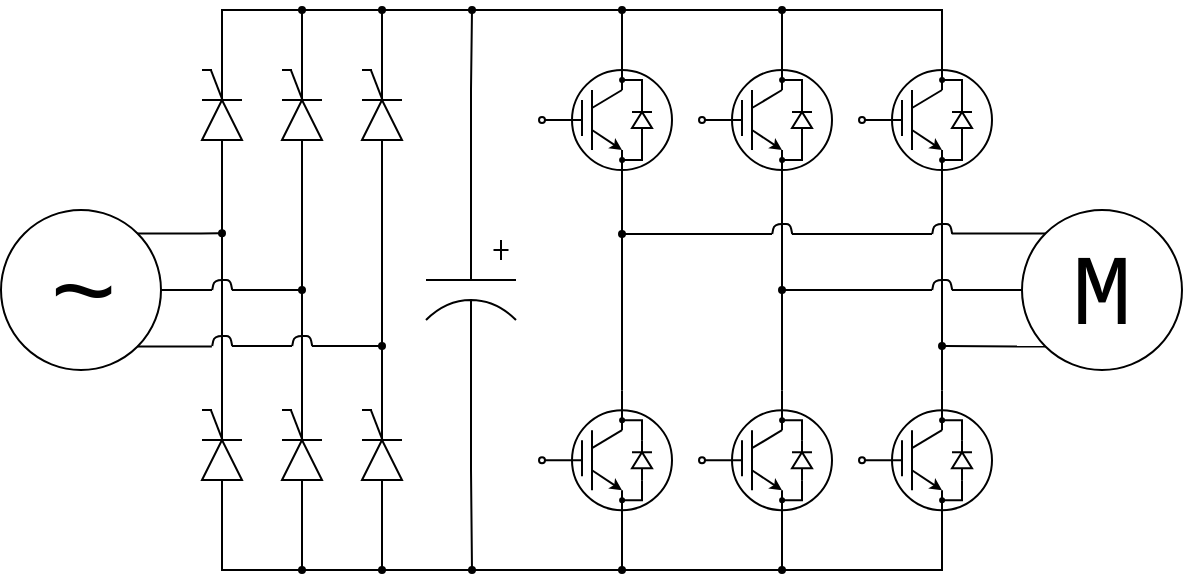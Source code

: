 <mxfile version="10.6.8" type="github"><diagram id="Poc47pYieSkaDkNw2FNX" name="Page-1"><mxGraphModel dx="1394" dy="781" grid="1" gridSize="5" guides="1" tooltips="1" connect="1" arrows="1" fold="1" page="1" pageScale="1" pageWidth="827" pageHeight="1169" math="0" shadow="0"><root><mxCell id="0"/><mxCell id="1" parent="0"/><mxCell id="W9D-Zhkd5cadLRXx7c5U-94" style="edgeStyle=orthogonalEdgeStyle;rounded=0;orthogonalLoop=1;jettySize=auto;html=1;exitX=1;exitY=0.5;exitDx=0;exitDy=0;fontSize=56;endArrow=none;endFill=0;exitPerimeter=0;" parent="1" source="W9D-Zhkd5cadLRXx7c5U-78" edge="1"><mxGeometry relative="1" as="geometry"><mxPoint x="480" y="220" as="targetPoint"/><Array as="points"><mxPoint x="120" y="200"/><mxPoint x="480" y="200"/></Array></mxGeometry></mxCell><mxCell id="W9D-Zhkd5cadLRXx7c5U-95" style="edgeStyle=orthogonalEdgeStyle;rounded=0;orthogonalLoop=1;jettySize=auto;html=1;exitX=0;exitY=0.5;exitDx=0;exitDy=0;endArrow=none;endFill=0;fontSize=56;exitPerimeter=0;" parent="1" source="W9D-Zhkd5cadLRXx7c5U-66" edge="1"><mxGeometry relative="1" as="geometry"><mxPoint x="480" y="460" as="targetPoint"/><Array as="points"><mxPoint x="120" y="480"/><mxPoint x="480" y="480"/></Array></mxGeometry></mxCell><mxCell id="W9D-Zhkd5cadLRXx7c5U-99" style="edgeStyle=orthogonalEdgeStyle;rounded=0;orthogonalLoop=1;jettySize=auto;html=1;exitX=1;exitY=0;exitDx=0;exitDy=0;endArrow=oval;endFill=1;fontSize=56;endSize=3;" parent="1" source="W9D-Zhkd5cadLRXx7c5U-19" edge="1"><mxGeometry relative="1" as="geometry"><mxPoint x="120" y="311.611" as="targetPoint"/></mxGeometry></mxCell><mxCell id="W9D-Zhkd5cadLRXx7c5U-100" style="edgeStyle=orthogonalEdgeStyle;rounded=0;orthogonalLoop=1;jettySize=auto;html=1;exitX=1;exitY=0.5;exitDx=0;exitDy=0;endArrow=none;endFill=0;fontSize=56;" parent="1" source="W9D-Zhkd5cadLRXx7c5U-19" edge="1"><mxGeometry relative="1" as="geometry"><mxPoint x="115" y="340" as="targetPoint"/></mxGeometry></mxCell><mxCell id="FnhtZTbunHc5TWVv3wBt-4" style="edgeStyle=orthogonalEdgeStyle;rounded=0;orthogonalLoop=1;jettySize=auto;html=1;exitX=1;exitY=1;exitDx=0;exitDy=0;endArrow=none;endFill=0;fontSize=56;" edge="1" parent="1" source="W9D-Zhkd5cadLRXx7c5U-19"><mxGeometry relative="1" as="geometry"><mxPoint x="114.95" y="368.307" as="targetPoint"/></mxGeometry></mxCell><mxCell id="W9D-Zhkd5cadLRXx7c5U-19" value="" style="ellipse;whiteSpace=wrap;html=1;aspect=fixed;fillColor=none;" parent="1" vertex="1"><mxGeometry x="9.5" y="300" width="80" height="80" as="geometry"/></mxCell><mxCell id="W9D-Zhkd5cadLRXx7c5U-65" value="" style="group;fillColor=none;direction=west;rotation=-90;" parent="1" vertex="1" connectable="0"><mxGeometry x="95" y="415" width="50" height="20" as="geometry"/></mxCell><mxCell id="W9D-Zhkd5cadLRXx7c5U-66" value="" style="pointerEvents=1;fillColor=#000000;verticalLabelPosition=bottom;shadow=0;dashed=0;align=center;fillColor=#ffffff;html=1;verticalAlign=top;strokeWidth=1;shape=mxgraph.electrical.diodes.diode;rotation=-90;" parent="W9D-Zhkd5cadLRXx7c5U-65" vertex="1"><mxGeometry width="50" height="20" as="geometry"/></mxCell><mxCell id="W9D-Zhkd5cadLRXx7c5U-67" value="" style="endArrow=none;html=1;exitX=0.707;exitY=0.506;exitDx=0;exitDy=0;exitPerimeter=0;entryX=0.993;entryY=0.228;entryDx=0;entryDy=0;entryPerimeter=0;" parent="W9D-Zhkd5cadLRXx7c5U-65" source="W9D-Zhkd5cadLRXx7c5U-66" target="W9D-Zhkd5cadLRXx7c5U-66" edge="1"><mxGeometry width="50" height="50" relative="1" as="geometry"><mxPoint x="18" y="-35" as="sourcePoint"/><mxPoint x="2" y="-60" as="targetPoint"/></mxGeometry></mxCell><mxCell id="W9D-Zhkd5cadLRXx7c5U-68" value="" style="endArrow=none;html=1;exitX=0.997;exitY=0.222;exitDx=0;exitDy=0;exitPerimeter=0;entryX=1;entryY=-0.044;entryDx=0;entryDy=0;entryPerimeter=0;" parent="W9D-Zhkd5cadLRXx7c5U-65" edge="1"><mxGeometry width="50" height="50" relative="1" as="geometry"><mxPoint x="20" y="-15" as="sourcePoint"/><mxPoint x="15" y="-15" as="targetPoint"/></mxGeometry></mxCell><mxCell id="W9D-Zhkd5cadLRXx7c5U-69" value="" style="group;fillColor=none;direction=west;rotation=-90;" parent="1" vertex="1" connectable="0"><mxGeometry x="135" y="415" width="50" height="20" as="geometry"/></mxCell><mxCell id="W9D-Zhkd5cadLRXx7c5U-70" value="" style="pointerEvents=1;fillColor=#000000;verticalLabelPosition=bottom;shadow=0;dashed=0;align=center;fillColor=#ffffff;html=1;verticalAlign=top;strokeWidth=1;shape=mxgraph.electrical.diodes.diode;rotation=-90;" parent="W9D-Zhkd5cadLRXx7c5U-69" vertex="1"><mxGeometry width="50" height="20" as="geometry"/></mxCell><mxCell id="W9D-Zhkd5cadLRXx7c5U-71" value="" style="endArrow=none;html=1;exitX=0.707;exitY=0.506;exitDx=0;exitDy=0;exitPerimeter=0;entryX=0.993;entryY=0.228;entryDx=0;entryDy=0;entryPerimeter=0;" parent="W9D-Zhkd5cadLRXx7c5U-69" source="W9D-Zhkd5cadLRXx7c5U-70" target="W9D-Zhkd5cadLRXx7c5U-70" edge="1"><mxGeometry width="50" height="50" relative="1" as="geometry"><mxPoint x="18" y="-35" as="sourcePoint"/><mxPoint x="2" y="-60" as="targetPoint"/></mxGeometry></mxCell><mxCell id="W9D-Zhkd5cadLRXx7c5U-72" value="" style="endArrow=none;html=1;exitX=0.997;exitY=0.222;exitDx=0;exitDy=0;exitPerimeter=0;entryX=1;entryY=-0.044;entryDx=0;entryDy=0;entryPerimeter=0;" parent="W9D-Zhkd5cadLRXx7c5U-69" edge="1"><mxGeometry width="50" height="50" relative="1" as="geometry"><mxPoint x="20" y="-15" as="sourcePoint"/><mxPoint x="15" y="-15" as="targetPoint"/></mxGeometry></mxCell><mxCell id="W9D-Zhkd5cadLRXx7c5U-73" value="" style="group;fillColor=none;direction=west;rotation=-90;" parent="1" vertex="1" connectable="0"><mxGeometry x="175" y="415" width="50" height="20" as="geometry"/></mxCell><mxCell id="W9D-Zhkd5cadLRXx7c5U-74" value="" style="pointerEvents=1;fillColor=#000000;verticalLabelPosition=bottom;shadow=0;dashed=0;align=center;fillColor=#ffffff;html=1;verticalAlign=top;strokeWidth=1;shape=mxgraph.electrical.diodes.diode;rotation=-90;" parent="W9D-Zhkd5cadLRXx7c5U-73" vertex="1"><mxGeometry width="50" height="20" as="geometry"/></mxCell><mxCell id="W9D-Zhkd5cadLRXx7c5U-75" value="" style="endArrow=none;html=1;exitX=0.707;exitY=0.506;exitDx=0;exitDy=0;exitPerimeter=0;entryX=0.993;entryY=0.228;entryDx=0;entryDy=0;entryPerimeter=0;" parent="W9D-Zhkd5cadLRXx7c5U-73" source="W9D-Zhkd5cadLRXx7c5U-74" target="W9D-Zhkd5cadLRXx7c5U-74" edge="1"><mxGeometry width="50" height="50" relative="1" as="geometry"><mxPoint x="18" y="-35" as="sourcePoint"/><mxPoint x="2" y="-60" as="targetPoint"/></mxGeometry></mxCell><mxCell id="W9D-Zhkd5cadLRXx7c5U-76" value="" style="endArrow=none;html=1;exitX=0.997;exitY=0.222;exitDx=0;exitDy=0;exitPerimeter=0;entryX=1;entryY=-0.044;entryDx=0;entryDy=0;entryPerimeter=0;" parent="W9D-Zhkd5cadLRXx7c5U-73" edge="1"><mxGeometry width="50" height="50" relative="1" as="geometry"><mxPoint x="20" y="-15" as="sourcePoint"/><mxPoint x="15" y="-15" as="targetPoint"/></mxGeometry></mxCell><mxCell id="W9D-Zhkd5cadLRXx7c5U-77" value="" style="group;fillColor=none;direction=west;rotation=-90;" parent="1" vertex="1" connectable="0"><mxGeometry x="95" y="245" width="50" height="20" as="geometry"/></mxCell><mxCell id="W9D-Zhkd5cadLRXx7c5U-78" value="" style="pointerEvents=1;fillColor=#000000;verticalLabelPosition=bottom;shadow=0;dashed=0;align=center;fillColor=#ffffff;html=1;verticalAlign=top;strokeWidth=1;shape=mxgraph.electrical.diodes.diode;rotation=-90;" parent="W9D-Zhkd5cadLRXx7c5U-77" vertex="1"><mxGeometry width="50" height="20" as="geometry"/></mxCell><mxCell id="W9D-Zhkd5cadLRXx7c5U-79" value="" style="endArrow=none;html=1;exitX=0.707;exitY=0.506;exitDx=0;exitDy=0;exitPerimeter=0;entryX=0.993;entryY=0.228;entryDx=0;entryDy=0;entryPerimeter=0;" parent="W9D-Zhkd5cadLRXx7c5U-77" source="W9D-Zhkd5cadLRXx7c5U-78" target="W9D-Zhkd5cadLRXx7c5U-78" edge="1"><mxGeometry width="50" height="50" relative="1" as="geometry"><mxPoint x="18" y="-35" as="sourcePoint"/><mxPoint x="2" y="-60" as="targetPoint"/></mxGeometry></mxCell><mxCell id="W9D-Zhkd5cadLRXx7c5U-80" value="" style="endArrow=none;html=1;exitX=0.997;exitY=0.222;exitDx=0;exitDy=0;exitPerimeter=0;entryX=1;entryY=-0.044;entryDx=0;entryDy=0;entryPerimeter=0;" parent="W9D-Zhkd5cadLRXx7c5U-77" edge="1"><mxGeometry width="50" height="50" relative="1" as="geometry"><mxPoint x="20" y="-15" as="sourcePoint"/><mxPoint x="15" y="-15" as="targetPoint"/></mxGeometry></mxCell><mxCell id="W9D-Zhkd5cadLRXx7c5U-81" value="" style="group;fillColor=none;direction=west;rotation=-90;" parent="1" vertex="1" connectable="0"><mxGeometry x="135" y="245" width="50" height="20" as="geometry"/></mxCell><mxCell id="W9D-Zhkd5cadLRXx7c5U-82" value="" style="pointerEvents=1;fillColor=#000000;verticalLabelPosition=bottom;shadow=0;dashed=0;align=center;fillColor=#ffffff;html=1;verticalAlign=top;strokeWidth=1;shape=mxgraph.electrical.diodes.diode;rotation=-90;" parent="W9D-Zhkd5cadLRXx7c5U-81" vertex="1"><mxGeometry width="50" height="20" as="geometry"/></mxCell><mxCell id="W9D-Zhkd5cadLRXx7c5U-83" value="" style="endArrow=none;html=1;exitX=0.707;exitY=0.506;exitDx=0;exitDy=0;exitPerimeter=0;entryX=0.993;entryY=0.228;entryDx=0;entryDy=0;entryPerimeter=0;" parent="W9D-Zhkd5cadLRXx7c5U-81" source="W9D-Zhkd5cadLRXx7c5U-82" target="W9D-Zhkd5cadLRXx7c5U-82" edge="1"><mxGeometry width="50" height="50" relative="1" as="geometry"><mxPoint x="18" y="-35" as="sourcePoint"/><mxPoint x="2" y="-60" as="targetPoint"/></mxGeometry></mxCell><mxCell id="W9D-Zhkd5cadLRXx7c5U-84" value="" style="endArrow=none;html=1;exitX=0.997;exitY=0.222;exitDx=0;exitDy=0;exitPerimeter=0;entryX=1;entryY=-0.044;entryDx=0;entryDy=0;entryPerimeter=0;" parent="W9D-Zhkd5cadLRXx7c5U-81" edge="1"><mxGeometry width="50" height="50" relative="1" as="geometry"><mxPoint x="20" y="-15" as="sourcePoint"/><mxPoint x="15" y="-15" as="targetPoint"/></mxGeometry></mxCell><mxCell id="W9D-Zhkd5cadLRXx7c5U-85" value="" style="group;fillColor=none;direction=west;rotation=-90;" parent="1" vertex="1" connectable="0"><mxGeometry x="175" y="245" width="50" height="20" as="geometry"/></mxCell><mxCell id="W9D-Zhkd5cadLRXx7c5U-86" value="" style="pointerEvents=1;fillColor=#000000;verticalLabelPosition=bottom;shadow=0;dashed=0;align=center;fillColor=#ffffff;html=1;verticalAlign=top;strokeWidth=1;shape=mxgraph.electrical.diodes.diode;rotation=-90;" parent="W9D-Zhkd5cadLRXx7c5U-85" vertex="1"><mxGeometry width="50" height="20" as="geometry"/></mxCell><mxCell id="W9D-Zhkd5cadLRXx7c5U-87" value="" style="endArrow=none;html=1;exitX=0.707;exitY=0.506;exitDx=0;exitDy=0;exitPerimeter=0;entryX=0.993;entryY=0.228;entryDx=0;entryDy=0;entryPerimeter=0;" parent="W9D-Zhkd5cadLRXx7c5U-85" source="W9D-Zhkd5cadLRXx7c5U-86" target="W9D-Zhkd5cadLRXx7c5U-86" edge="1"><mxGeometry width="50" height="50" relative="1" as="geometry"><mxPoint x="18" y="-35" as="sourcePoint"/><mxPoint x="2" y="-60" as="targetPoint"/></mxGeometry></mxCell><mxCell id="W9D-Zhkd5cadLRXx7c5U-88" value="" style="endArrow=none;html=1;exitX=0.997;exitY=0.222;exitDx=0;exitDy=0;exitPerimeter=0;entryX=1;entryY=-0.044;entryDx=0;entryDy=0;entryPerimeter=0;" parent="W9D-Zhkd5cadLRXx7c5U-85" edge="1"><mxGeometry width="50" height="50" relative="1" as="geometry"><mxPoint x="20" y="-15" as="sourcePoint"/><mxPoint x="15" y="-15" as="targetPoint"/></mxGeometry></mxCell><mxCell id="W9D-Zhkd5cadLRXx7c5U-89" value="&lt;div style=&quot;font-size: 56px;&quot;&gt;&lt;div style=&quot;font-size: 56px;&quot; align=&quot;center&quot;&gt;&lt;font style=&quot;font-size: 56px;&quot; face=&quot;Courier New&quot;&gt;~&lt;br style=&quot;font-size: 56px;&quot;&gt;&lt;/font&gt;&lt;/div&gt;&lt;font style=&quot;font-size: 56px;&quot; face=&quot;Courier New&quot;&gt;&lt;/font&gt;&lt;/div&gt;" style="text;html=1;resizable=0;points=[];autosize=1;align=left;verticalAlign=top;spacingTop=-4;fontSize=56;" parent="1" vertex="1"><mxGeometry x="31.5" y="303" width="30" height="20" as="geometry"/></mxCell><mxCell id="W9D-Zhkd5cadLRXx7c5U-96" style="edgeStyle=orthogonalEdgeStyle;rounded=0;orthogonalLoop=1;jettySize=auto;html=1;exitX=0;exitY=0.5;exitDx=0;exitDy=0;exitPerimeter=0;entryX=1;entryY=0.5;entryDx=0;entryDy=0;entryPerimeter=0;endArrow=none;endFill=0;fontSize=56;" parent="1" source="W9D-Zhkd5cadLRXx7c5U-78" target="W9D-Zhkd5cadLRXx7c5U-66" edge="1"><mxGeometry relative="1" as="geometry"/></mxCell><mxCell id="W9D-Zhkd5cadLRXx7c5U-97" style="edgeStyle=orthogonalEdgeStyle;rounded=0;orthogonalLoop=1;jettySize=auto;html=1;exitX=0;exitY=0.5;exitDx=0;exitDy=0;exitPerimeter=0;entryX=1;entryY=0.5;entryDx=0;entryDy=0;entryPerimeter=0;endArrow=none;endFill=0;fontSize=56;" parent="1" source="W9D-Zhkd5cadLRXx7c5U-82" target="W9D-Zhkd5cadLRXx7c5U-70" edge="1"><mxGeometry relative="1" as="geometry"/></mxCell><mxCell id="W9D-Zhkd5cadLRXx7c5U-98" style="edgeStyle=orthogonalEdgeStyle;rounded=0;orthogonalLoop=1;jettySize=auto;html=1;exitX=0;exitY=0.5;exitDx=0;exitDy=0;exitPerimeter=0;entryX=1;entryY=0.5;entryDx=0;entryDy=0;entryPerimeter=0;endArrow=none;endFill=0;fontSize=56;" parent="1" source="W9D-Zhkd5cadLRXx7c5U-86" target="W9D-Zhkd5cadLRXx7c5U-74" edge="1"><mxGeometry relative="1" as="geometry"/></mxCell><mxCell id="FnhtZTbunHc5TWVv3wBt-1" value="" style="endArrow=none;html=1;" edge="1" parent="1"><mxGeometry width="50" height="50" relative="1" as="geometry"><mxPoint x="115.106" y="340" as="sourcePoint"/><mxPoint x="125.106" y="340" as="targetPoint"/><Array as="points"><mxPoint x="116.106" y="335"/><mxPoint x="124.106" y="335"/></Array></mxGeometry></mxCell><mxCell id="FnhtZTbunHc5TWVv3wBt-2" value="" style="endArrow=none;html=1;" edge="1" parent="1"><mxGeometry width="50" height="50" relative="1" as="geometry"><mxPoint x="115.106" y="368" as="sourcePoint"/><mxPoint x="125.106" y="368" as="targetPoint"/><Array as="points"><mxPoint x="116.106" y="363"/><mxPoint x="124.106" y="363"/></Array></mxGeometry></mxCell><mxCell id="FnhtZTbunHc5TWVv3wBt-3" value="" style="endArrow=none;html=1;" edge="1" parent="1"><mxGeometry width="50" height="50" relative="1" as="geometry"><mxPoint x="155.106" y="368" as="sourcePoint"/><mxPoint x="165.106" y="368" as="targetPoint"/><Array as="points"><mxPoint x="156.106" y="363"/><mxPoint x="164.106" y="363"/></Array></mxGeometry></mxCell><mxCell id="FnhtZTbunHc5TWVv3wBt-5" value="" style="endArrow=oval;html=1;fontSize=56;endFill=1;endSize=3;" edge="1" parent="1"><mxGeometry width="50" height="50" relative="1" as="geometry"><mxPoint x="125" y="340" as="sourcePoint"/><mxPoint x="160" y="340" as="targetPoint"/></mxGeometry></mxCell><mxCell id="FnhtZTbunHc5TWVv3wBt-6" value="" style="endArrow=oval;html=1;fontSize=56;endFill=1;endSize=3;" edge="1" parent="1"><mxGeometry width="50" height="50" relative="1" as="geometry"><mxPoint x="165" y="368" as="sourcePoint"/><mxPoint x="200" y="368" as="targetPoint"/></mxGeometry></mxCell><mxCell id="FnhtZTbunHc5TWVv3wBt-7" value="" style="endArrow=none;html=1;fontSize=56;" edge="1" parent="1"><mxGeometry width="50" height="50" relative="1" as="geometry"><mxPoint x="125" y="368" as="sourcePoint"/><mxPoint x="155" y="368" as="targetPoint"/></mxGeometry></mxCell><mxCell id="FnhtZTbunHc5TWVv3wBt-8" style="edgeStyle=orthogonalEdgeStyle;rounded=0;orthogonalLoop=1;jettySize=auto;html=1;exitX=0;exitY=0.5;exitDx=0;exitDy=0;exitPerimeter=0;endArrow=oval;endFill=1;endSize=3;fontSize=56;" edge="1" parent="1" source="W9D-Zhkd5cadLRXx7c5U-70"><mxGeometry relative="1" as="geometry"><mxPoint x="160" y="479.968" as="targetPoint"/></mxGeometry></mxCell><mxCell id="FnhtZTbunHc5TWVv3wBt-9" style="edgeStyle=orthogonalEdgeStyle;rounded=0;orthogonalLoop=1;jettySize=auto;html=1;exitX=0;exitY=0.5;exitDx=0;exitDy=0;exitPerimeter=0;endArrow=oval;endFill=1;endSize=3;fontSize=56;" edge="1" parent="1" source="W9D-Zhkd5cadLRXx7c5U-74"><mxGeometry relative="1" as="geometry"><mxPoint x="200" y="479.968" as="targetPoint"/></mxGeometry></mxCell><mxCell id="FnhtZTbunHc5TWVv3wBt-10" style="edgeStyle=orthogonalEdgeStyle;rounded=0;orthogonalLoop=1;jettySize=auto;html=1;exitX=1;exitY=0.5;exitDx=0;exitDy=0;exitPerimeter=0;endArrow=oval;endFill=1;endSize=3;fontSize=56;" edge="1" parent="1" source="W9D-Zhkd5cadLRXx7c5U-82"><mxGeometry relative="1" as="geometry"><mxPoint x="160" y="199.968" as="targetPoint"/></mxGeometry></mxCell><mxCell id="FnhtZTbunHc5TWVv3wBt-11" style="edgeStyle=orthogonalEdgeStyle;rounded=0;orthogonalLoop=1;jettySize=auto;html=1;exitX=1;exitY=0.5;exitDx=0;exitDy=0;exitPerimeter=0;endArrow=oval;endFill=1;endSize=3;fontSize=56;" edge="1" parent="1" source="W9D-Zhkd5cadLRXx7c5U-86"><mxGeometry relative="1" as="geometry"><mxPoint x="200" y="199.968" as="targetPoint"/></mxGeometry></mxCell><mxCell id="FnhtZTbunHc5TWVv3wBt-12" value="" style="endArrow=oval;html=1;fontSize=56;endFill=1;endSize=3;" edge="1" parent="1"><mxGeometry width="50" height="50" relative="1" as="geometry"><mxPoint x="320" y="220" as="sourcePoint"/><mxPoint x="320" y="200" as="targetPoint"/></mxGeometry></mxCell><mxCell id="FnhtZTbunHc5TWVv3wBt-13" value="" style="endArrow=oval;html=1;fontSize=56;endFill=1;endSize=3;" edge="1" parent="1"><mxGeometry width="50" height="50" relative="1" as="geometry"><mxPoint x="400" y="220" as="sourcePoint"/><mxPoint x="400" y="200" as="targetPoint"/></mxGeometry></mxCell><mxCell id="FnhtZTbunHc5TWVv3wBt-14" value="" style="endArrow=oval;html=1;fontSize=56;endFill=1;endSize=3;" edge="1" parent="1"><mxGeometry width="50" height="50" relative="1" as="geometry"><mxPoint x="320" y="460" as="sourcePoint"/><mxPoint x="320" y="480" as="targetPoint"/></mxGeometry></mxCell><mxCell id="FnhtZTbunHc5TWVv3wBt-15" value="" style="endArrow=oval;html=1;fontSize=56;endFill=1;endSize=3;" edge="1" parent="1"><mxGeometry width="50" height="50" relative="1" as="geometry"><mxPoint x="400" y="460" as="sourcePoint"/><mxPoint x="400" y="480" as="targetPoint"/></mxGeometry></mxCell><mxCell id="FnhtZTbunHc5TWVv3wBt-16" value="" style="endArrow=none;html=1;fontSize=56;" edge="1" parent="1"><mxGeometry width="50" height="50" relative="1" as="geometry"><mxPoint x="320" y="390" as="sourcePoint"/><mxPoint x="320" y="290" as="targetPoint"/></mxGeometry></mxCell><mxCell id="FnhtZTbunHc5TWVv3wBt-17" value="" style="endArrow=none;html=1;fontSize=56;" edge="1" parent="1"><mxGeometry width="50" height="50" relative="1" as="geometry"><mxPoint x="400" y="390" as="sourcePoint"/><mxPoint x="400" y="290" as="targetPoint"/></mxGeometry></mxCell><mxCell id="FnhtZTbunHc5TWVv3wBt-18" value="" style="endArrow=none;html=1;fontSize=56;" edge="1" parent="1"><mxGeometry width="50" height="50" relative="1" as="geometry"><mxPoint x="480" y="390" as="sourcePoint"/><mxPoint x="480" y="290" as="targetPoint"/></mxGeometry></mxCell><mxCell id="FnhtZTbunHc5TWVv3wBt-20" style="edgeStyle=orthogonalEdgeStyle;rounded=0;orthogonalLoop=1;jettySize=auto;html=1;exitX=0;exitY=0.5;exitDx=0;exitDy=0;exitPerimeter=0;endArrow=oval;endFill=1;endSize=3;fontSize=56;" edge="1" parent="1" source="FnhtZTbunHc5TWVv3wBt-19"><mxGeometry relative="1" as="geometry"><mxPoint x="245" y="200" as="targetPoint"/><Array as="points"><mxPoint x="245" y="240"/></Array></mxGeometry></mxCell><mxCell id="FnhtZTbunHc5TWVv3wBt-21" style="edgeStyle=orthogonalEdgeStyle;rounded=0;orthogonalLoop=1;jettySize=auto;html=1;exitX=1;exitY=0.5;exitDx=0;exitDy=0;exitPerimeter=0;endArrow=oval;endFill=1;endSize=3;fontSize=56;" edge="1" parent="1" source="FnhtZTbunHc5TWVv3wBt-19"><mxGeometry relative="1" as="geometry"><mxPoint x="245" y="480" as="targetPoint"/><Array as="points"><mxPoint x="245" y="430"/></Array></mxGeometry></mxCell><mxCell id="FnhtZTbunHc5TWVv3wBt-19" value="" style="pointerEvents=1;verticalLabelPosition=bottom;shadow=0;dashed=0;align=center;fillColor=#ffffff;html=1;verticalAlign=top;strokeWidth=1;shape=mxgraph.electrical.capacitors.capacitor_3;fontSize=56;direction=south;" vertex="1" parent="1"><mxGeometry x="222" y="290" width="45" height="100" as="geometry"/></mxCell><mxCell id="FnhtZTbunHc5TWVv3wBt-24" value="" style="endArrow=none;html=1;fontSize=56;startArrow=oval;startFill=1;startSize=3;" edge="1" parent="1"><mxGeometry width="50" height="50" relative="1" as="geometry"><mxPoint x="400" y="340" as="sourcePoint"/><mxPoint x="475" y="340" as="targetPoint"/></mxGeometry></mxCell><mxCell id="FnhtZTbunHc5TWVv3wBt-29" value="" style="endArrow=none;html=1;fontSize=56;startArrow=oval;startFill=1;startSize=3;" edge="1" parent="1"><mxGeometry width="50" height="50" relative="1" as="geometry"><mxPoint x="320" y="312" as="sourcePoint"/><mxPoint x="395" y="312" as="targetPoint"/></mxGeometry></mxCell><mxCell id="FnhtZTbunHc5TWVv3wBt-30" value="" style="endArrow=none;html=1;fontSize=56;startArrow=oval;startFill=1;startSize=3;entryX=0;entryY=1;entryDx=0;entryDy=0;" edge="1" parent="1" target="FnhtZTbunHc5TWVv3wBt-32"><mxGeometry width="50" height="50" relative="1" as="geometry"><mxPoint x="480" y="368" as="sourcePoint"/><mxPoint x="540" y="380" as="targetPoint"/></mxGeometry></mxCell><mxCell id="FnhtZTbunHc5TWVv3wBt-36" style="edgeStyle=orthogonalEdgeStyle;rounded=0;orthogonalLoop=1;jettySize=auto;html=1;exitX=0;exitY=0;exitDx=0;exitDy=0;startArrow=none;startFill=0;startSize=3;endArrow=none;endFill=0;endSize=3;fontSize=56;" edge="1" parent="1" source="FnhtZTbunHc5TWVv3wBt-32"><mxGeometry relative="1" as="geometry"><mxPoint x="485" y="311.689" as="targetPoint"/></mxGeometry></mxCell><mxCell id="FnhtZTbunHc5TWVv3wBt-40" style="edgeStyle=orthogonalEdgeStyle;rounded=0;orthogonalLoop=1;jettySize=auto;html=1;exitX=0;exitY=0.5;exitDx=0;exitDy=0;startArrow=none;startFill=0;startSize=3;endArrow=none;endFill=0;endSize=3;fontSize=56;" edge="1" parent="1" source="FnhtZTbunHc5TWVv3wBt-32"><mxGeometry relative="1" as="geometry"><mxPoint x="485" y="339.968" as="targetPoint"/></mxGeometry></mxCell><mxCell id="FnhtZTbunHc5TWVv3wBt-32" value="" style="ellipse;whiteSpace=wrap;html=1;aspect=fixed;fillColor=none;" vertex="1" parent="1"><mxGeometry x="520" y="300" width="80" height="80" as="geometry"/></mxCell><mxCell id="FnhtZTbunHc5TWVv3wBt-34" value="" style="endArrow=none;html=1;" edge="1" parent="1"><mxGeometry width="50" height="50" relative="1" as="geometry"><mxPoint x="395.106" y="312" as="sourcePoint"/><mxPoint x="405.106" y="312" as="targetPoint"/><Array as="points"><mxPoint x="396.106" y="307"/><mxPoint x="404.106" y="307"/></Array></mxGeometry></mxCell><mxCell id="FnhtZTbunHc5TWVv3wBt-35" value="" style="endArrow=none;html=1;" edge="1" parent="1"><mxGeometry width="50" height="50" relative="1" as="geometry"><mxPoint x="475.106" y="312.0" as="sourcePoint"/><mxPoint x="485.106" y="312.0" as="targetPoint"/><Array as="points"><mxPoint x="476.106" y="307"/><mxPoint x="484.106" y="307"/></Array></mxGeometry></mxCell><mxCell id="FnhtZTbunHc5TWVv3wBt-37" value="" style="endArrow=none;html=1;" edge="1" parent="1"><mxGeometry width="50" height="50" relative="1" as="geometry"><mxPoint x="475.106" y="340.0" as="sourcePoint"/><mxPoint x="485.106" y="340.0" as="targetPoint"/><Array as="points"><mxPoint x="476.106" y="335"/><mxPoint x="484.106" y="335"/></Array></mxGeometry></mxCell><mxCell id="FnhtZTbunHc5TWVv3wBt-38" value="" style="endArrow=none;html=1;fontSize=56;" edge="1" parent="1"><mxGeometry width="50" height="50" relative="1" as="geometry"><mxPoint x="405" y="312" as="sourcePoint"/><mxPoint x="475" y="312" as="targetPoint"/></mxGeometry></mxCell><mxCell id="FnhtZTbunHc5TWVv3wBt-41" value="&lt;font style=&quot;font-size: 50px&quot; face=&quot;Courier New&quot;&gt;M&lt;/font&gt;" style="text;html=1;resizable=0;points=[];autosize=1;align=left;verticalAlign=top;spacingTop=-4;fontSize=56;" vertex="1" parent="1"><mxGeometry x="543" y="301" width="45" height="75" as="geometry"/></mxCell><mxCell id="FnhtZTbunHc5TWVv3wBt-174" value="" style="group" vertex="1" connectable="0" parent="1"><mxGeometry x="280" y="220" width="65" height="70" as="geometry"/></mxCell><mxCell id="FnhtZTbunHc5TWVv3wBt-175" style="edgeStyle=orthogonalEdgeStyle;rounded=0;orthogonalLoop=1;jettySize=auto;html=1;exitX=1;exitY=0.5;exitDx=0;exitDy=0;exitPerimeter=0;startArrow=none;startFill=0;startSize=3;endArrow=oval;endFill=1;endSize=2;fontSize=56;" edge="1" parent="FnhtZTbunHc5TWVv3wBt-174" source="FnhtZTbunHc5TWVv3wBt-177"><mxGeometry relative="1" as="geometry"><mxPoint x="40.047" y="15" as="targetPoint"/><Array as="points"><mxPoint x="50" y="15"/></Array></mxGeometry></mxCell><mxCell id="FnhtZTbunHc5TWVv3wBt-176" style="edgeStyle=orthogonalEdgeStyle;rounded=0;orthogonalLoop=1;jettySize=auto;html=1;exitX=0;exitY=0.5;exitDx=0;exitDy=0;exitPerimeter=0;startArrow=none;startFill=0;startSize=3;endArrow=oval;endFill=1;endSize=2;fontSize=56;" edge="1" parent="FnhtZTbunHc5TWVv3wBt-174" source="FnhtZTbunHc5TWVv3wBt-177"><mxGeometry relative="1" as="geometry"><mxPoint x="40.047" y="55" as="targetPoint"/><Array as="points"><mxPoint x="50" y="55"/></Array></mxGeometry></mxCell><mxCell id="FnhtZTbunHc5TWVv3wBt-177" value="" style="pointerEvents=1;fillColor=#000000;verticalLabelPosition=bottom;shadow=0;dashed=0;align=center;fillColor=#ffffff;html=1;verticalAlign=top;strokeWidth=1;shape=mxgraph.electrical.diodes.diode;fontSize=56;direction=north;" vertex="1" parent="FnhtZTbunHc5TWVv3wBt-174"><mxGeometry x="45.0" y="25" width="10" height="20" as="geometry"/></mxCell><mxCell id="FnhtZTbunHc5TWVv3wBt-178" value="" style="endArrow=classic;html=1;fontSize=56;endSize=3;" edge="1" parent="FnhtZTbunHc5TWVv3wBt-174"><mxGeometry width="50" height="50" relative="1" as="geometry"><mxPoint x="25.0" y="40" as="sourcePoint"/><mxPoint x="40.0" y="50" as="targetPoint"/></mxGeometry></mxCell><mxCell id="FnhtZTbunHc5TWVv3wBt-179" value="" style="ellipse;whiteSpace=wrap;html=1;aspect=fixed;fillColor=none;" vertex="1" parent="FnhtZTbunHc5TWVv3wBt-174"><mxGeometry x="15" y="10" width="50" height="50" as="geometry"/></mxCell><mxCell id="FnhtZTbunHc5TWVv3wBt-180" value="" style="endArrow=none;html=1;strokeWidth=1;" edge="1" parent="FnhtZTbunHc5TWVv3wBt-174"><mxGeometry width="50" height="50" relative="1" as="geometry"><mxPoint x="25" y="50" as="sourcePoint"/><mxPoint x="25" y="20" as="targetPoint"/></mxGeometry></mxCell><mxCell id="FnhtZTbunHc5TWVv3wBt-181" value="" style="endArrow=none;html=1;strokeWidth=1;" edge="1" parent="FnhtZTbunHc5TWVv3wBt-174"><mxGeometry width="50" height="50" relative="1" as="geometry"><mxPoint x="20" y="43" as="sourcePoint"/><mxPoint x="20" y="25" as="targetPoint"/></mxGeometry></mxCell><mxCell id="FnhtZTbunHc5TWVv3wBt-182" value="" style="endArrow=none;html=1;strokeWidth=1;" edge="1" parent="FnhtZTbunHc5TWVv3wBt-174"><mxGeometry width="50" height="50" relative="1" as="geometry"><mxPoint x="40" y="20" as="sourcePoint"/><mxPoint x="25" y="29" as="targetPoint"/></mxGeometry></mxCell><mxCell id="FnhtZTbunHc5TWVv3wBt-183" value="" style="endArrow=none;html=1;strokeWidth=1;startArrow=oval;startFill=0;startSize=3;" edge="1" parent="FnhtZTbunHc5TWVv3wBt-174"><mxGeometry width="50" height="50" relative="1" as="geometry"><mxPoint y="35" as="sourcePoint"/><mxPoint x="20" y="35" as="targetPoint"/></mxGeometry></mxCell><mxCell id="FnhtZTbunHc5TWVv3wBt-184" value="" style="endArrow=none;html=1;strokeWidth=1;" edge="1" parent="FnhtZTbunHc5TWVv3wBt-174"><mxGeometry width="50" height="50" relative="1" as="geometry"><mxPoint x="40" y="70" as="sourcePoint"/><mxPoint x="40" y="50" as="targetPoint"/></mxGeometry></mxCell><mxCell id="FnhtZTbunHc5TWVv3wBt-185" value="" style="endArrow=none;html=1;strokeWidth=1;" edge="1" parent="FnhtZTbunHc5TWVv3wBt-174"><mxGeometry width="50" height="50" relative="1" as="geometry"><mxPoint x="40" y="20" as="sourcePoint"/><mxPoint x="40" as="targetPoint"/></mxGeometry></mxCell><mxCell id="FnhtZTbunHc5TWVv3wBt-186" value="" style="group" vertex="1" connectable="0" parent="1"><mxGeometry x="360" y="220" width="65" height="70" as="geometry"/></mxCell><mxCell id="FnhtZTbunHc5TWVv3wBt-187" style="edgeStyle=orthogonalEdgeStyle;rounded=0;orthogonalLoop=1;jettySize=auto;html=1;exitX=1;exitY=0.5;exitDx=0;exitDy=0;exitPerimeter=0;startArrow=none;startFill=0;startSize=3;endArrow=oval;endFill=1;endSize=2;fontSize=56;" edge="1" parent="FnhtZTbunHc5TWVv3wBt-186" source="FnhtZTbunHc5TWVv3wBt-189"><mxGeometry relative="1" as="geometry"><mxPoint x="40.047" y="15" as="targetPoint"/><Array as="points"><mxPoint x="50" y="15"/></Array></mxGeometry></mxCell><mxCell id="FnhtZTbunHc5TWVv3wBt-188" style="edgeStyle=orthogonalEdgeStyle;rounded=0;orthogonalLoop=1;jettySize=auto;html=1;exitX=0;exitY=0.5;exitDx=0;exitDy=0;exitPerimeter=0;startArrow=none;startFill=0;startSize=3;endArrow=oval;endFill=1;endSize=2;fontSize=56;" edge="1" parent="FnhtZTbunHc5TWVv3wBt-186" source="FnhtZTbunHc5TWVv3wBt-189"><mxGeometry relative="1" as="geometry"><mxPoint x="40.047" y="55" as="targetPoint"/><Array as="points"><mxPoint x="50" y="55"/></Array></mxGeometry></mxCell><mxCell id="FnhtZTbunHc5TWVv3wBt-189" value="" style="pointerEvents=1;fillColor=#000000;verticalLabelPosition=bottom;shadow=0;dashed=0;align=center;fillColor=#ffffff;html=1;verticalAlign=top;strokeWidth=1;shape=mxgraph.electrical.diodes.diode;fontSize=56;direction=north;" vertex="1" parent="FnhtZTbunHc5TWVv3wBt-186"><mxGeometry x="45.0" y="25" width="10" height="20" as="geometry"/></mxCell><mxCell id="FnhtZTbunHc5TWVv3wBt-190" value="" style="endArrow=classic;html=1;fontSize=56;endSize=3;" edge="1" parent="FnhtZTbunHc5TWVv3wBt-186"><mxGeometry width="50" height="50" relative="1" as="geometry"><mxPoint x="25.0" y="40" as="sourcePoint"/><mxPoint x="40.0" y="50" as="targetPoint"/></mxGeometry></mxCell><mxCell id="FnhtZTbunHc5TWVv3wBt-191" value="" style="ellipse;whiteSpace=wrap;html=1;aspect=fixed;fillColor=none;" vertex="1" parent="FnhtZTbunHc5TWVv3wBt-186"><mxGeometry x="15" y="10" width="50" height="50" as="geometry"/></mxCell><mxCell id="FnhtZTbunHc5TWVv3wBt-192" value="" style="endArrow=none;html=1;strokeWidth=1;" edge="1" parent="FnhtZTbunHc5TWVv3wBt-186"><mxGeometry width="50" height="50" relative="1" as="geometry"><mxPoint x="25" y="50" as="sourcePoint"/><mxPoint x="25" y="20" as="targetPoint"/></mxGeometry></mxCell><mxCell id="FnhtZTbunHc5TWVv3wBt-193" value="" style="endArrow=none;html=1;strokeWidth=1;" edge="1" parent="FnhtZTbunHc5TWVv3wBt-186"><mxGeometry width="50" height="50" relative="1" as="geometry"><mxPoint x="20" y="43" as="sourcePoint"/><mxPoint x="20" y="25" as="targetPoint"/></mxGeometry></mxCell><mxCell id="FnhtZTbunHc5TWVv3wBt-194" value="" style="endArrow=none;html=1;strokeWidth=1;" edge="1" parent="FnhtZTbunHc5TWVv3wBt-186"><mxGeometry width="50" height="50" relative="1" as="geometry"><mxPoint x="40" y="20" as="sourcePoint"/><mxPoint x="25" y="29" as="targetPoint"/></mxGeometry></mxCell><mxCell id="FnhtZTbunHc5TWVv3wBt-195" value="" style="endArrow=none;html=1;strokeWidth=1;startArrow=oval;startFill=0;startSize=3;" edge="1" parent="FnhtZTbunHc5TWVv3wBt-186"><mxGeometry width="50" height="50" relative="1" as="geometry"><mxPoint y="35" as="sourcePoint"/><mxPoint x="20" y="35" as="targetPoint"/></mxGeometry></mxCell><mxCell id="FnhtZTbunHc5TWVv3wBt-196" value="" style="endArrow=none;html=1;strokeWidth=1;" edge="1" parent="FnhtZTbunHc5TWVv3wBt-186"><mxGeometry width="50" height="50" relative="1" as="geometry"><mxPoint x="40" y="70" as="sourcePoint"/><mxPoint x="40" y="50" as="targetPoint"/></mxGeometry></mxCell><mxCell id="FnhtZTbunHc5TWVv3wBt-197" value="" style="endArrow=none;html=1;strokeWidth=1;" edge="1" parent="FnhtZTbunHc5TWVv3wBt-186"><mxGeometry width="50" height="50" relative="1" as="geometry"><mxPoint x="40" y="20" as="sourcePoint"/><mxPoint x="40" as="targetPoint"/></mxGeometry></mxCell><mxCell id="FnhtZTbunHc5TWVv3wBt-198" value="" style="group" vertex="1" connectable="0" parent="1"><mxGeometry x="440" y="220" width="65" height="70" as="geometry"/></mxCell><mxCell id="FnhtZTbunHc5TWVv3wBt-199" style="edgeStyle=orthogonalEdgeStyle;rounded=0;orthogonalLoop=1;jettySize=auto;html=1;exitX=1;exitY=0.5;exitDx=0;exitDy=0;exitPerimeter=0;startArrow=none;startFill=0;startSize=3;endArrow=oval;endFill=1;endSize=2;fontSize=56;" edge="1" parent="FnhtZTbunHc5TWVv3wBt-198" source="FnhtZTbunHc5TWVv3wBt-201"><mxGeometry relative="1" as="geometry"><mxPoint x="40.047" y="15" as="targetPoint"/><Array as="points"><mxPoint x="50" y="15"/></Array></mxGeometry></mxCell><mxCell id="FnhtZTbunHc5TWVv3wBt-200" style="edgeStyle=orthogonalEdgeStyle;rounded=0;orthogonalLoop=1;jettySize=auto;html=1;exitX=0;exitY=0.5;exitDx=0;exitDy=0;exitPerimeter=0;startArrow=none;startFill=0;startSize=3;endArrow=oval;endFill=1;endSize=2;fontSize=56;" edge="1" parent="FnhtZTbunHc5TWVv3wBt-198" source="FnhtZTbunHc5TWVv3wBt-201"><mxGeometry relative="1" as="geometry"><mxPoint x="40.047" y="55" as="targetPoint"/><Array as="points"><mxPoint x="50" y="55"/></Array></mxGeometry></mxCell><mxCell id="FnhtZTbunHc5TWVv3wBt-201" value="" style="pointerEvents=1;fillColor=#000000;verticalLabelPosition=bottom;shadow=0;dashed=0;align=center;fillColor=#ffffff;html=1;verticalAlign=top;strokeWidth=1;shape=mxgraph.electrical.diodes.diode;fontSize=56;direction=north;" vertex="1" parent="FnhtZTbunHc5TWVv3wBt-198"><mxGeometry x="45.0" y="25" width="10" height="20" as="geometry"/></mxCell><mxCell id="FnhtZTbunHc5TWVv3wBt-202" value="" style="endArrow=classic;html=1;fontSize=56;endSize=3;" edge="1" parent="FnhtZTbunHc5TWVv3wBt-198"><mxGeometry width="50" height="50" relative="1" as="geometry"><mxPoint x="25.0" y="40" as="sourcePoint"/><mxPoint x="40.0" y="50" as="targetPoint"/></mxGeometry></mxCell><mxCell id="FnhtZTbunHc5TWVv3wBt-203" value="" style="ellipse;whiteSpace=wrap;html=1;aspect=fixed;fillColor=none;" vertex="1" parent="FnhtZTbunHc5TWVv3wBt-198"><mxGeometry x="15" y="10" width="50" height="50" as="geometry"/></mxCell><mxCell id="FnhtZTbunHc5TWVv3wBt-204" value="" style="endArrow=none;html=1;strokeWidth=1;" edge="1" parent="FnhtZTbunHc5TWVv3wBt-198"><mxGeometry width="50" height="50" relative="1" as="geometry"><mxPoint x="25" y="50" as="sourcePoint"/><mxPoint x="25" y="20" as="targetPoint"/></mxGeometry></mxCell><mxCell id="FnhtZTbunHc5TWVv3wBt-205" value="" style="endArrow=none;html=1;strokeWidth=1;" edge="1" parent="FnhtZTbunHc5TWVv3wBt-198"><mxGeometry width="50" height="50" relative="1" as="geometry"><mxPoint x="20" y="43" as="sourcePoint"/><mxPoint x="20" y="25" as="targetPoint"/></mxGeometry></mxCell><mxCell id="FnhtZTbunHc5TWVv3wBt-206" value="" style="endArrow=none;html=1;strokeWidth=1;" edge="1" parent="FnhtZTbunHc5TWVv3wBt-198"><mxGeometry width="50" height="50" relative="1" as="geometry"><mxPoint x="40" y="20" as="sourcePoint"/><mxPoint x="25" y="29" as="targetPoint"/></mxGeometry></mxCell><mxCell id="FnhtZTbunHc5TWVv3wBt-207" value="" style="endArrow=none;html=1;strokeWidth=1;startArrow=oval;startFill=0;startSize=3;" edge="1" parent="FnhtZTbunHc5TWVv3wBt-198"><mxGeometry width="50" height="50" relative="1" as="geometry"><mxPoint y="35" as="sourcePoint"/><mxPoint x="20" y="35" as="targetPoint"/></mxGeometry></mxCell><mxCell id="FnhtZTbunHc5TWVv3wBt-208" value="" style="endArrow=none;html=1;strokeWidth=1;" edge="1" parent="FnhtZTbunHc5TWVv3wBt-198"><mxGeometry width="50" height="50" relative="1" as="geometry"><mxPoint x="40" y="70" as="sourcePoint"/><mxPoint x="40" y="50" as="targetPoint"/></mxGeometry></mxCell><mxCell id="FnhtZTbunHc5TWVv3wBt-209" value="" style="endArrow=none;html=1;strokeWidth=1;" edge="1" parent="FnhtZTbunHc5TWVv3wBt-198"><mxGeometry width="50" height="50" relative="1" as="geometry"><mxPoint x="40" y="20" as="sourcePoint"/><mxPoint x="40" as="targetPoint"/></mxGeometry></mxCell><mxCell id="FnhtZTbunHc5TWVv3wBt-210" value="" style="group" vertex="1" connectable="0" parent="1"><mxGeometry x="280" y="390.111" width="65" height="70" as="geometry"/></mxCell><mxCell id="FnhtZTbunHc5TWVv3wBt-211" style="edgeStyle=orthogonalEdgeStyle;rounded=0;orthogonalLoop=1;jettySize=auto;html=1;exitX=1;exitY=0.5;exitDx=0;exitDy=0;exitPerimeter=0;startArrow=none;startFill=0;startSize=3;endArrow=oval;endFill=1;endSize=2;fontSize=56;" edge="1" parent="FnhtZTbunHc5TWVv3wBt-210" source="FnhtZTbunHc5TWVv3wBt-213"><mxGeometry relative="1" as="geometry"><mxPoint x="40.047" y="15" as="targetPoint"/><Array as="points"><mxPoint x="50" y="15"/></Array></mxGeometry></mxCell><mxCell id="FnhtZTbunHc5TWVv3wBt-212" style="edgeStyle=orthogonalEdgeStyle;rounded=0;orthogonalLoop=1;jettySize=auto;html=1;exitX=0;exitY=0.5;exitDx=0;exitDy=0;exitPerimeter=0;startArrow=none;startFill=0;startSize=3;endArrow=oval;endFill=1;endSize=2;fontSize=56;" edge="1" parent="FnhtZTbunHc5TWVv3wBt-210" source="FnhtZTbunHc5TWVv3wBt-213"><mxGeometry relative="1" as="geometry"><mxPoint x="40.047" y="55" as="targetPoint"/><Array as="points"><mxPoint x="50" y="55"/></Array></mxGeometry></mxCell><mxCell id="FnhtZTbunHc5TWVv3wBt-213" value="" style="pointerEvents=1;fillColor=#000000;verticalLabelPosition=bottom;shadow=0;dashed=0;align=center;fillColor=#ffffff;html=1;verticalAlign=top;strokeWidth=1;shape=mxgraph.electrical.diodes.diode;fontSize=56;direction=north;" vertex="1" parent="FnhtZTbunHc5TWVv3wBt-210"><mxGeometry x="45.0" y="25" width="10" height="20" as="geometry"/></mxCell><mxCell id="FnhtZTbunHc5TWVv3wBt-214" value="" style="endArrow=classic;html=1;fontSize=56;endSize=3;" edge="1" parent="FnhtZTbunHc5TWVv3wBt-210"><mxGeometry width="50" height="50" relative="1" as="geometry"><mxPoint x="25.0" y="40" as="sourcePoint"/><mxPoint x="40.0" y="50" as="targetPoint"/></mxGeometry></mxCell><mxCell id="FnhtZTbunHc5TWVv3wBt-215" value="" style="ellipse;whiteSpace=wrap;html=1;aspect=fixed;fillColor=none;" vertex="1" parent="FnhtZTbunHc5TWVv3wBt-210"><mxGeometry x="15" y="10" width="50" height="50" as="geometry"/></mxCell><mxCell id="FnhtZTbunHc5TWVv3wBt-216" value="" style="endArrow=none;html=1;strokeWidth=1;" edge="1" parent="FnhtZTbunHc5TWVv3wBt-210"><mxGeometry width="50" height="50" relative="1" as="geometry"><mxPoint x="25" y="50" as="sourcePoint"/><mxPoint x="25" y="20" as="targetPoint"/></mxGeometry></mxCell><mxCell id="FnhtZTbunHc5TWVv3wBt-217" value="" style="endArrow=none;html=1;strokeWidth=1;" edge="1" parent="FnhtZTbunHc5TWVv3wBt-210"><mxGeometry width="50" height="50" relative="1" as="geometry"><mxPoint x="20" y="43" as="sourcePoint"/><mxPoint x="20" y="25" as="targetPoint"/></mxGeometry></mxCell><mxCell id="FnhtZTbunHc5TWVv3wBt-218" value="" style="endArrow=none;html=1;strokeWidth=1;" edge="1" parent="FnhtZTbunHc5TWVv3wBt-210"><mxGeometry width="50" height="50" relative="1" as="geometry"><mxPoint x="40" y="20" as="sourcePoint"/><mxPoint x="25" y="29" as="targetPoint"/></mxGeometry></mxCell><mxCell id="FnhtZTbunHc5TWVv3wBt-219" value="" style="endArrow=none;html=1;strokeWidth=1;startArrow=oval;startFill=0;startSize=3;" edge="1" parent="FnhtZTbunHc5TWVv3wBt-210"><mxGeometry width="50" height="50" relative="1" as="geometry"><mxPoint y="35" as="sourcePoint"/><mxPoint x="20" y="35" as="targetPoint"/></mxGeometry></mxCell><mxCell id="FnhtZTbunHc5TWVv3wBt-220" value="" style="endArrow=none;html=1;strokeWidth=1;" edge="1" parent="FnhtZTbunHc5TWVv3wBt-210"><mxGeometry width="50" height="50" relative="1" as="geometry"><mxPoint x="40" y="70" as="sourcePoint"/><mxPoint x="40" y="50" as="targetPoint"/></mxGeometry></mxCell><mxCell id="FnhtZTbunHc5TWVv3wBt-221" value="" style="endArrow=none;html=1;strokeWidth=1;" edge="1" parent="FnhtZTbunHc5TWVv3wBt-210"><mxGeometry width="50" height="50" relative="1" as="geometry"><mxPoint x="40" y="20" as="sourcePoint"/><mxPoint x="40" as="targetPoint"/></mxGeometry></mxCell><mxCell id="FnhtZTbunHc5TWVv3wBt-222" value="" style="group" vertex="1" connectable="0" parent="1"><mxGeometry x="360" y="390.111" width="65" height="70" as="geometry"/></mxCell><mxCell id="FnhtZTbunHc5TWVv3wBt-223" style="edgeStyle=orthogonalEdgeStyle;rounded=0;orthogonalLoop=1;jettySize=auto;html=1;exitX=1;exitY=0.5;exitDx=0;exitDy=0;exitPerimeter=0;startArrow=none;startFill=0;startSize=3;endArrow=oval;endFill=1;endSize=2;fontSize=56;" edge="1" parent="FnhtZTbunHc5TWVv3wBt-222" source="FnhtZTbunHc5TWVv3wBt-225"><mxGeometry relative="1" as="geometry"><mxPoint x="40.047" y="15" as="targetPoint"/><Array as="points"><mxPoint x="50" y="15"/></Array></mxGeometry></mxCell><mxCell id="FnhtZTbunHc5TWVv3wBt-224" style="edgeStyle=orthogonalEdgeStyle;rounded=0;orthogonalLoop=1;jettySize=auto;html=1;exitX=0;exitY=0.5;exitDx=0;exitDy=0;exitPerimeter=0;startArrow=none;startFill=0;startSize=3;endArrow=oval;endFill=1;endSize=2;fontSize=56;" edge="1" parent="FnhtZTbunHc5TWVv3wBt-222" source="FnhtZTbunHc5TWVv3wBt-225"><mxGeometry relative="1" as="geometry"><mxPoint x="40.047" y="55" as="targetPoint"/><Array as="points"><mxPoint x="50" y="55"/></Array></mxGeometry></mxCell><mxCell id="FnhtZTbunHc5TWVv3wBt-225" value="" style="pointerEvents=1;fillColor=#000000;verticalLabelPosition=bottom;shadow=0;dashed=0;align=center;fillColor=#ffffff;html=1;verticalAlign=top;strokeWidth=1;shape=mxgraph.electrical.diodes.diode;fontSize=56;direction=north;" vertex="1" parent="FnhtZTbunHc5TWVv3wBt-222"><mxGeometry x="45.0" y="25" width="10" height="20" as="geometry"/></mxCell><mxCell id="FnhtZTbunHc5TWVv3wBt-226" value="" style="endArrow=classic;html=1;fontSize=56;endSize=3;" edge="1" parent="FnhtZTbunHc5TWVv3wBt-222"><mxGeometry width="50" height="50" relative="1" as="geometry"><mxPoint x="25.0" y="40" as="sourcePoint"/><mxPoint x="40.0" y="50" as="targetPoint"/></mxGeometry></mxCell><mxCell id="FnhtZTbunHc5TWVv3wBt-227" value="" style="ellipse;whiteSpace=wrap;html=1;aspect=fixed;fillColor=none;" vertex="1" parent="FnhtZTbunHc5TWVv3wBt-222"><mxGeometry x="15" y="10" width="50" height="50" as="geometry"/></mxCell><mxCell id="FnhtZTbunHc5TWVv3wBt-228" value="" style="endArrow=none;html=1;strokeWidth=1;" edge="1" parent="FnhtZTbunHc5TWVv3wBt-222"><mxGeometry width="50" height="50" relative="1" as="geometry"><mxPoint x="25" y="50" as="sourcePoint"/><mxPoint x="25" y="20" as="targetPoint"/></mxGeometry></mxCell><mxCell id="FnhtZTbunHc5TWVv3wBt-229" value="" style="endArrow=none;html=1;strokeWidth=1;" edge="1" parent="FnhtZTbunHc5TWVv3wBt-222"><mxGeometry width="50" height="50" relative="1" as="geometry"><mxPoint x="20" y="43" as="sourcePoint"/><mxPoint x="20" y="25" as="targetPoint"/></mxGeometry></mxCell><mxCell id="FnhtZTbunHc5TWVv3wBt-230" value="" style="endArrow=none;html=1;strokeWidth=1;" edge="1" parent="FnhtZTbunHc5TWVv3wBt-222"><mxGeometry width="50" height="50" relative="1" as="geometry"><mxPoint x="40" y="20" as="sourcePoint"/><mxPoint x="25" y="29" as="targetPoint"/></mxGeometry></mxCell><mxCell id="FnhtZTbunHc5TWVv3wBt-231" value="" style="endArrow=none;html=1;strokeWidth=1;startArrow=oval;startFill=0;startSize=3;" edge="1" parent="FnhtZTbunHc5TWVv3wBt-222"><mxGeometry width="50" height="50" relative="1" as="geometry"><mxPoint y="35" as="sourcePoint"/><mxPoint x="20" y="35" as="targetPoint"/></mxGeometry></mxCell><mxCell id="FnhtZTbunHc5TWVv3wBt-232" value="" style="endArrow=none;html=1;strokeWidth=1;" edge="1" parent="FnhtZTbunHc5TWVv3wBt-222"><mxGeometry width="50" height="50" relative="1" as="geometry"><mxPoint x="40" y="70" as="sourcePoint"/><mxPoint x="40" y="50" as="targetPoint"/></mxGeometry></mxCell><mxCell id="FnhtZTbunHc5TWVv3wBt-233" value="" style="endArrow=none;html=1;strokeWidth=1;" edge="1" parent="FnhtZTbunHc5TWVv3wBt-222"><mxGeometry width="50" height="50" relative="1" as="geometry"><mxPoint x="40" y="20" as="sourcePoint"/><mxPoint x="40" as="targetPoint"/></mxGeometry></mxCell><mxCell id="FnhtZTbunHc5TWVv3wBt-234" value="" style="group" vertex="1" connectable="0" parent="1"><mxGeometry x="440" y="390.111" width="65" height="70" as="geometry"/></mxCell><mxCell id="FnhtZTbunHc5TWVv3wBt-235" style="edgeStyle=orthogonalEdgeStyle;rounded=0;orthogonalLoop=1;jettySize=auto;html=1;exitX=1;exitY=0.5;exitDx=0;exitDy=0;exitPerimeter=0;startArrow=none;startFill=0;startSize=3;endArrow=oval;endFill=1;endSize=2;fontSize=56;" edge="1" parent="FnhtZTbunHc5TWVv3wBt-234" source="FnhtZTbunHc5TWVv3wBt-237"><mxGeometry relative="1" as="geometry"><mxPoint x="40.047" y="15" as="targetPoint"/><Array as="points"><mxPoint x="50" y="15"/></Array></mxGeometry></mxCell><mxCell id="FnhtZTbunHc5TWVv3wBt-236" style="edgeStyle=orthogonalEdgeStyle;rounded=0;orthogonalLoop=1;jettySize=auto;html=1;exitX=0;exitY=0.5;exitDx=0;exitDy=0;exitPerimeter=0;startArrow=none;startFill=0;startSize=3;endArrow=oval;endFill=1;endSize=2;fontSize=56;" edge="1" parent="FnhtZTbunHc5TWVv3wBt-234" source="FnhtZTbunHc5TWVv3wBt-237"><mxGeometry relative="1" as="geometry"><mxPoint x="40.047" y="55" as="targetPoint"/><Array as="points"><mxPoint x="50" y="55"/></Array></mxGeometry></mxCell><mxCell id="FnhtZTbunHc5TWVv3wBt-237" value="" style="pointerEvents=1;fillColor=#000000;verticalLabelPosition=bottom;shadow=0;dashed=0;align=center;fillColor=#ffffff;html=1;verticalAlign=top;strokeWidth=1;shape=mxgraph.electrical.diodes.diode;fontSize=56;direction=north;" vertex="1" parent="FnhtZTbunHc5TWVv3wBt-234"><mxGeometry x="45.0" y="25" width="10" height="20" as="geometry"/></mxCell><mxCell id="FnhtZTbunHc5TWVv3wBt-238" value="" style="endArrow=classic;html=1;fontSize=56;endSize=3;" edge="1" parent="FnhtZTbunHc5TWVv3wBt-234"><mxGeometry width="50" height="50" relative="1" as="geometry"><mxPoint x="25.0" y="40" as="sourcePoint"/><mxPoint x="40.0" y="50" as="targetPoint"/></mxGeometry></mxCell><mxCell id="FnhtZTbunHc5TWVv3wBt-239" value="" style="ellipse;whiteSpace=wrap;html=1;aspect=fixed;fillColor=none;" vertex="1" parent="FnhtZTbunHc5TWVv3wBt-234"><mxGeometry x="15" y="10" width="50" height="50" as="geometry"/></mxCell><mxCell id="FnhtZTbunHc5TWVv3wBt-240" value="" style="endArrow=none;html=1;strokeWidth=1;" edge="1" parent="FnhtZTbunHc5TWVv3wBt-234"><mxGeometry width="50" height="50" relative="1" as="geometry"><mxPoint x="25" y="50" as="sourcePoint"/><mxPoint x="25" y="20" as="targetPoint"/></mxGeometry></mxCell><mxCell id="FnhtZTbunHc5TWVv3wBt-241" value="" style="endArrow=none;html=1;strokeWidth=1;" edge="1" parent="FnhtZTbunHc5TWVv3wBt-234"><mxGeometry width="50" height="50" relative="1" as="geometry"><mxPoint x="20" y="43" as="sourcePoint"/><mxPoint x="20" y="25" as="targetPoint"/></mxGeometry></mxCell><mxCell id="FnhtZTbunHc5TWVv3wBt-242" value="" style="endArrow=none;html=1;strokeWidth=1;" edge="1" parent="FnhtZTbunHc5TWVv3wBt-234"><mxGeometry width="50" height="50" relative="1" as="geometry"><mxPoint x="40" y="20" as="sourcePoint"/><mxPoint x="25" y="29" as="targetPoint"/></mxGeometry></mxCell><mxCell id="FnhtZTbunHc5TWVv3wBt-243" value="" style="endArrow=none;html=1;strokeWidth=1;startArrow=oval;startFill=0;startSize=3;" edge="1" parent="FnhtZTbunHc5TWVv3wBt-234"><mxGeometry width="50" height="50" relative="1" as="geometry"><mxPoint y="35" as="sourcePoint"/><mxPoint x="20" y="35" as="targetPoint"/></mxGeometry></mxCell><mxCell id="FnhtZTbunHc5TWVv3wBt-244" value="" style="endArrow=none;html=1;strokeWidth=1;" edge="1" parent="FnhtZTbunHc5TWVv3wBt-234"><mxGeometry width="50" height="50" relative="1" as="geometry"><mxPoint x="40" y="70" as="sourcePoint"/><mxPoint x="40" y="50" as="targetPoint"/></mxGeometry></mxCell><mxCell id="FnhtZTbunHc5TWVv3wBt-245" value="" style="endArrow=none;html=1;strokeWidth=1;" edge="1" parent="FnhtZTbunHc5TWVv3wBt-234"><mxGeometry width="50" height="50" relative="1" as="geometry"><mxPoint x="40" y="20" as="sourcePoint"/><mxPoint x="40" as="targetPoint"/></mxGeometry></mxCell></root></mxGraphModel></diagram></mxfile>